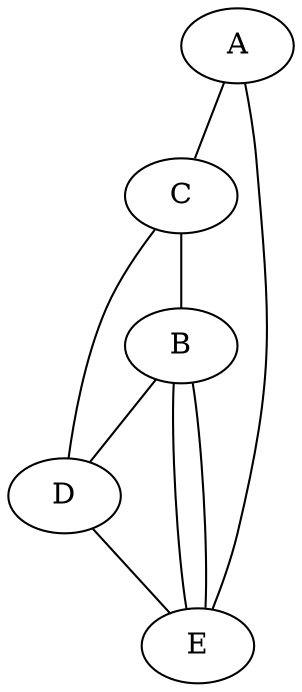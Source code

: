 graph G {
  A -- C [weight="1.0"]
  B -- D [weight="1.0"]
  B -- E [weight="2.0"]
  C -- B [weight="7.0"]
  C -- D [weight="3.0"]
  D -- E [weight="1.0"]
  E -- A [weight="1.0"]
  E -- B [weight="1.0"]
} 